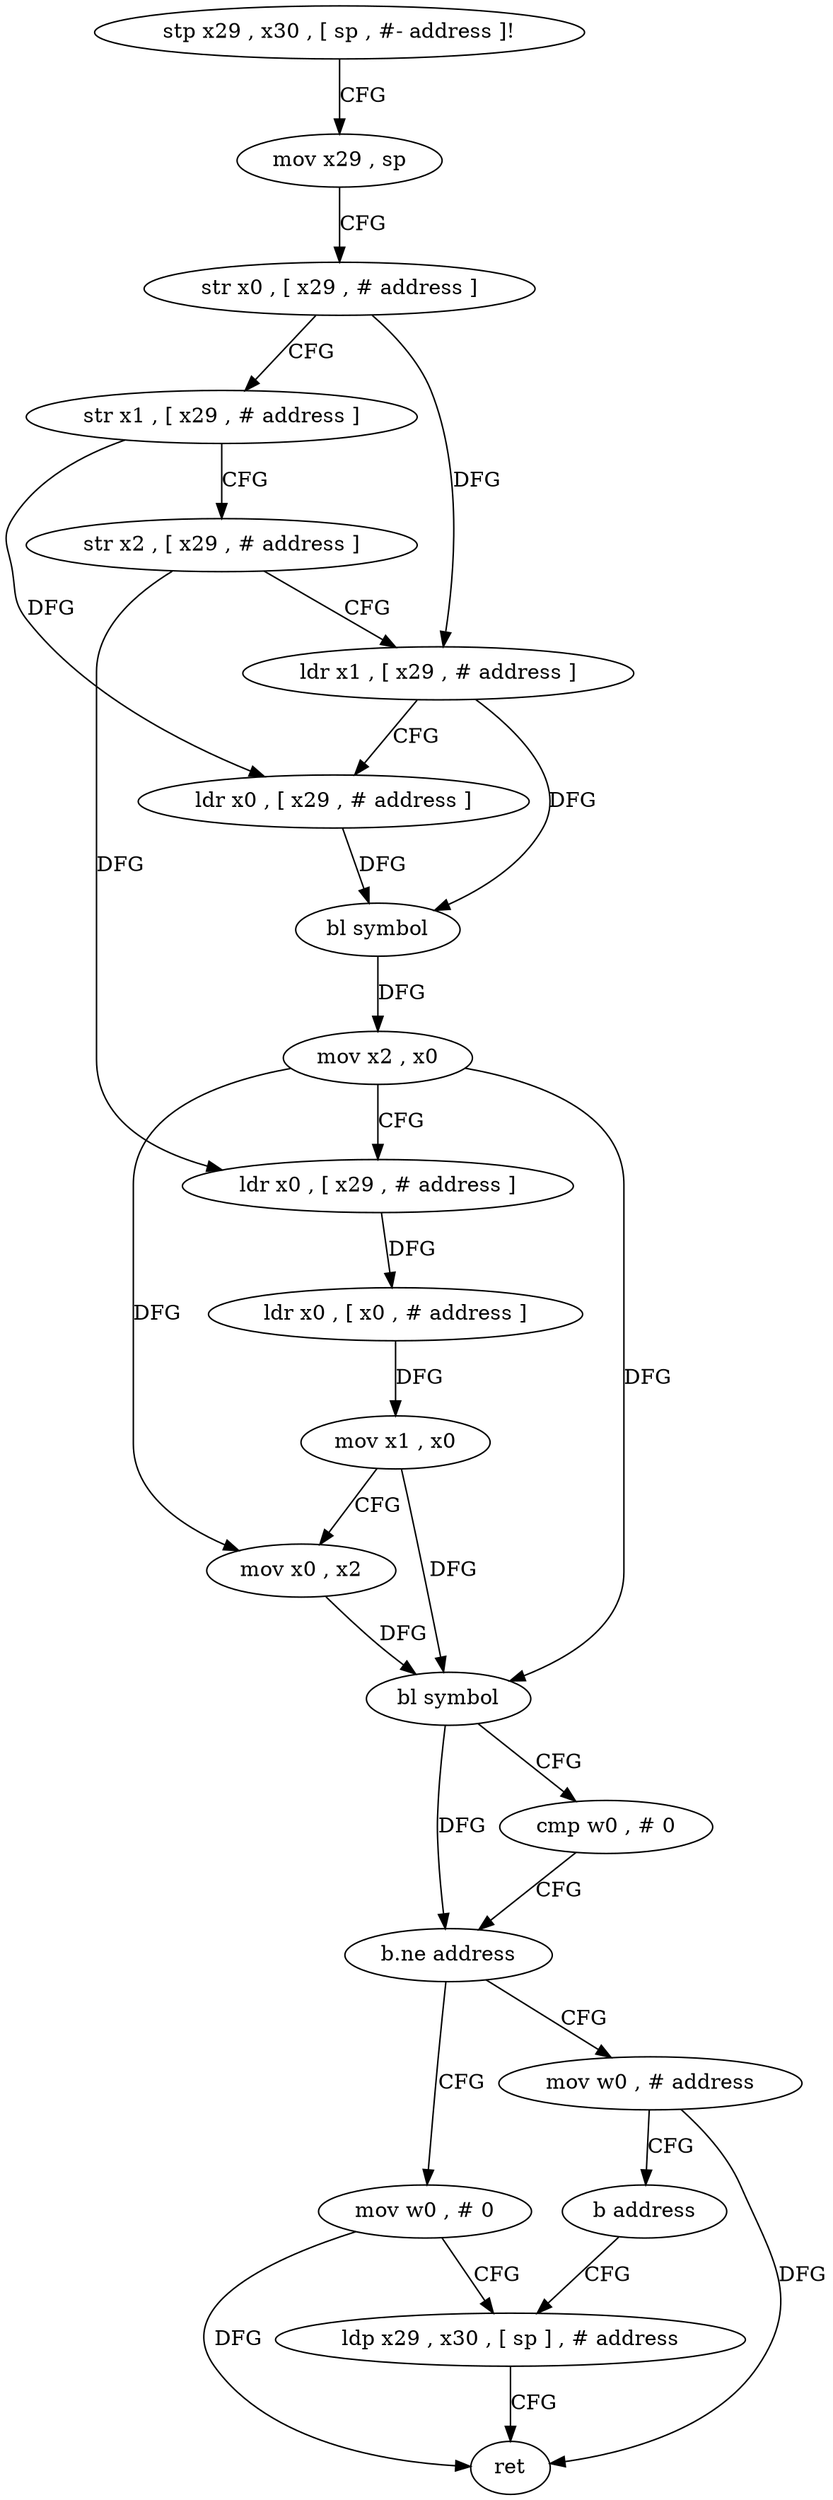 digraph "func" {
"4217608" [label = "stp x29 , x30 , [ sp , #- address ]!" ]
"4217612" [label = "mov x29 , sp" ]
"4217616" [label = "str x0 , [ x29 , # address ]" ]
"4217620" [label = "str x1 , [ x29 , # address ]" ]
"4217624" [label = "str x2 , [ x29 , # address ]" ]
"4217628" [label = "ldr x1 , [ x29 , # address ]" ]
"4217632" [label = "ldr x0 , [ x29 , # address ]" ]
"4217636" [label = "bl symbol" ]
"4217640" [label = "mov x2 , x0" ]
"4217644" [label = "ldr x0 , [ x29 , # address ]" ]
"4217648" [label = "ldr x0 , [ x0 , # address ]" ]
"4217652" [label = "mov x1 , x0" ]
"4217656" [label = "mov x0 , x2" ]
"4217660" [label = "bl symbol" ]
"4217664" [label = "cmp w0 , # 0" ]
"4217668" [label = "b.ne address" ]
"4217680" [label = "mov w0 , # 0" ]
"4217672" [label = "mov w0 , # address" ]
"4217684" [label = "ldp x29 , x30 , [ sp ] , # address" ]
"4217676" [label = "b address" ]
"4217688" [label = "ret" ]
"4217608" -> "4217612" [ label = "CFG" ]
"4217612" -> "4217616" [ label = "CFG" ]
"4217616" -> "4217620" [ label = "CFG" ]
"4217616" -> "4217628" [ label = "DFG" ]
"4217620" -> "4217624" [ label = "CFG" ]
"4217620" -> "4217632" [ label = "DFG" ]
"4217624" -> "4217628" [ label = "CFG" ]
"4217624" -> "4217644" [ label = "DFG" ]
"4217628" -> "4217632" [ label = "CFG" ]
"4217628" -> "4217636" [ label = "DFG" ]
"4217632" -> "4217636" [ label = "DFG" ]
"4217636" -> "4217640" [ label = "DFG" ]
"4217640" -> "4217644" [ label = "CFG" ]
"4217640" -> "4217656" [ label = "DFG" ]
"4217640" -> "4217660" [ label = "DFG" ]
"4217644" -> "4217648" [ label = "DFG" ]
"4217648" -> "4217652" [ label = "DFG" ]
"4217652" -> "4217656" [ label = "CFG" ]
"4217652" -> "4217660" [ label = "DFG" ]
"4217656" -> "4217660" [ label = "DFG" ]
"4217660" -> "4217664" [ label = "CFG" ]
"4217660" -> "4217668" [ label = "DFG" ]
"4217664" -> "4217668" [ label = "CFG" ]
"4217668" -> "4217680" [ label = "CFG" ]
"4217668" -> "4217672" [ label = "CFG" ]
"4217680" -> "4217684" [ label = "CFG" ]
"4217680" -> "4217688" [ label = "DFG" ]
"4217672" -> "4217676" [ label = "CFG" ]
"4217672" -> "4217688" [ label = "DFG" ]
"4217684" -> "4217688" [ label = "CFG" ]
"4217676" -> "4217684" [ label = "CFG" ]
}
